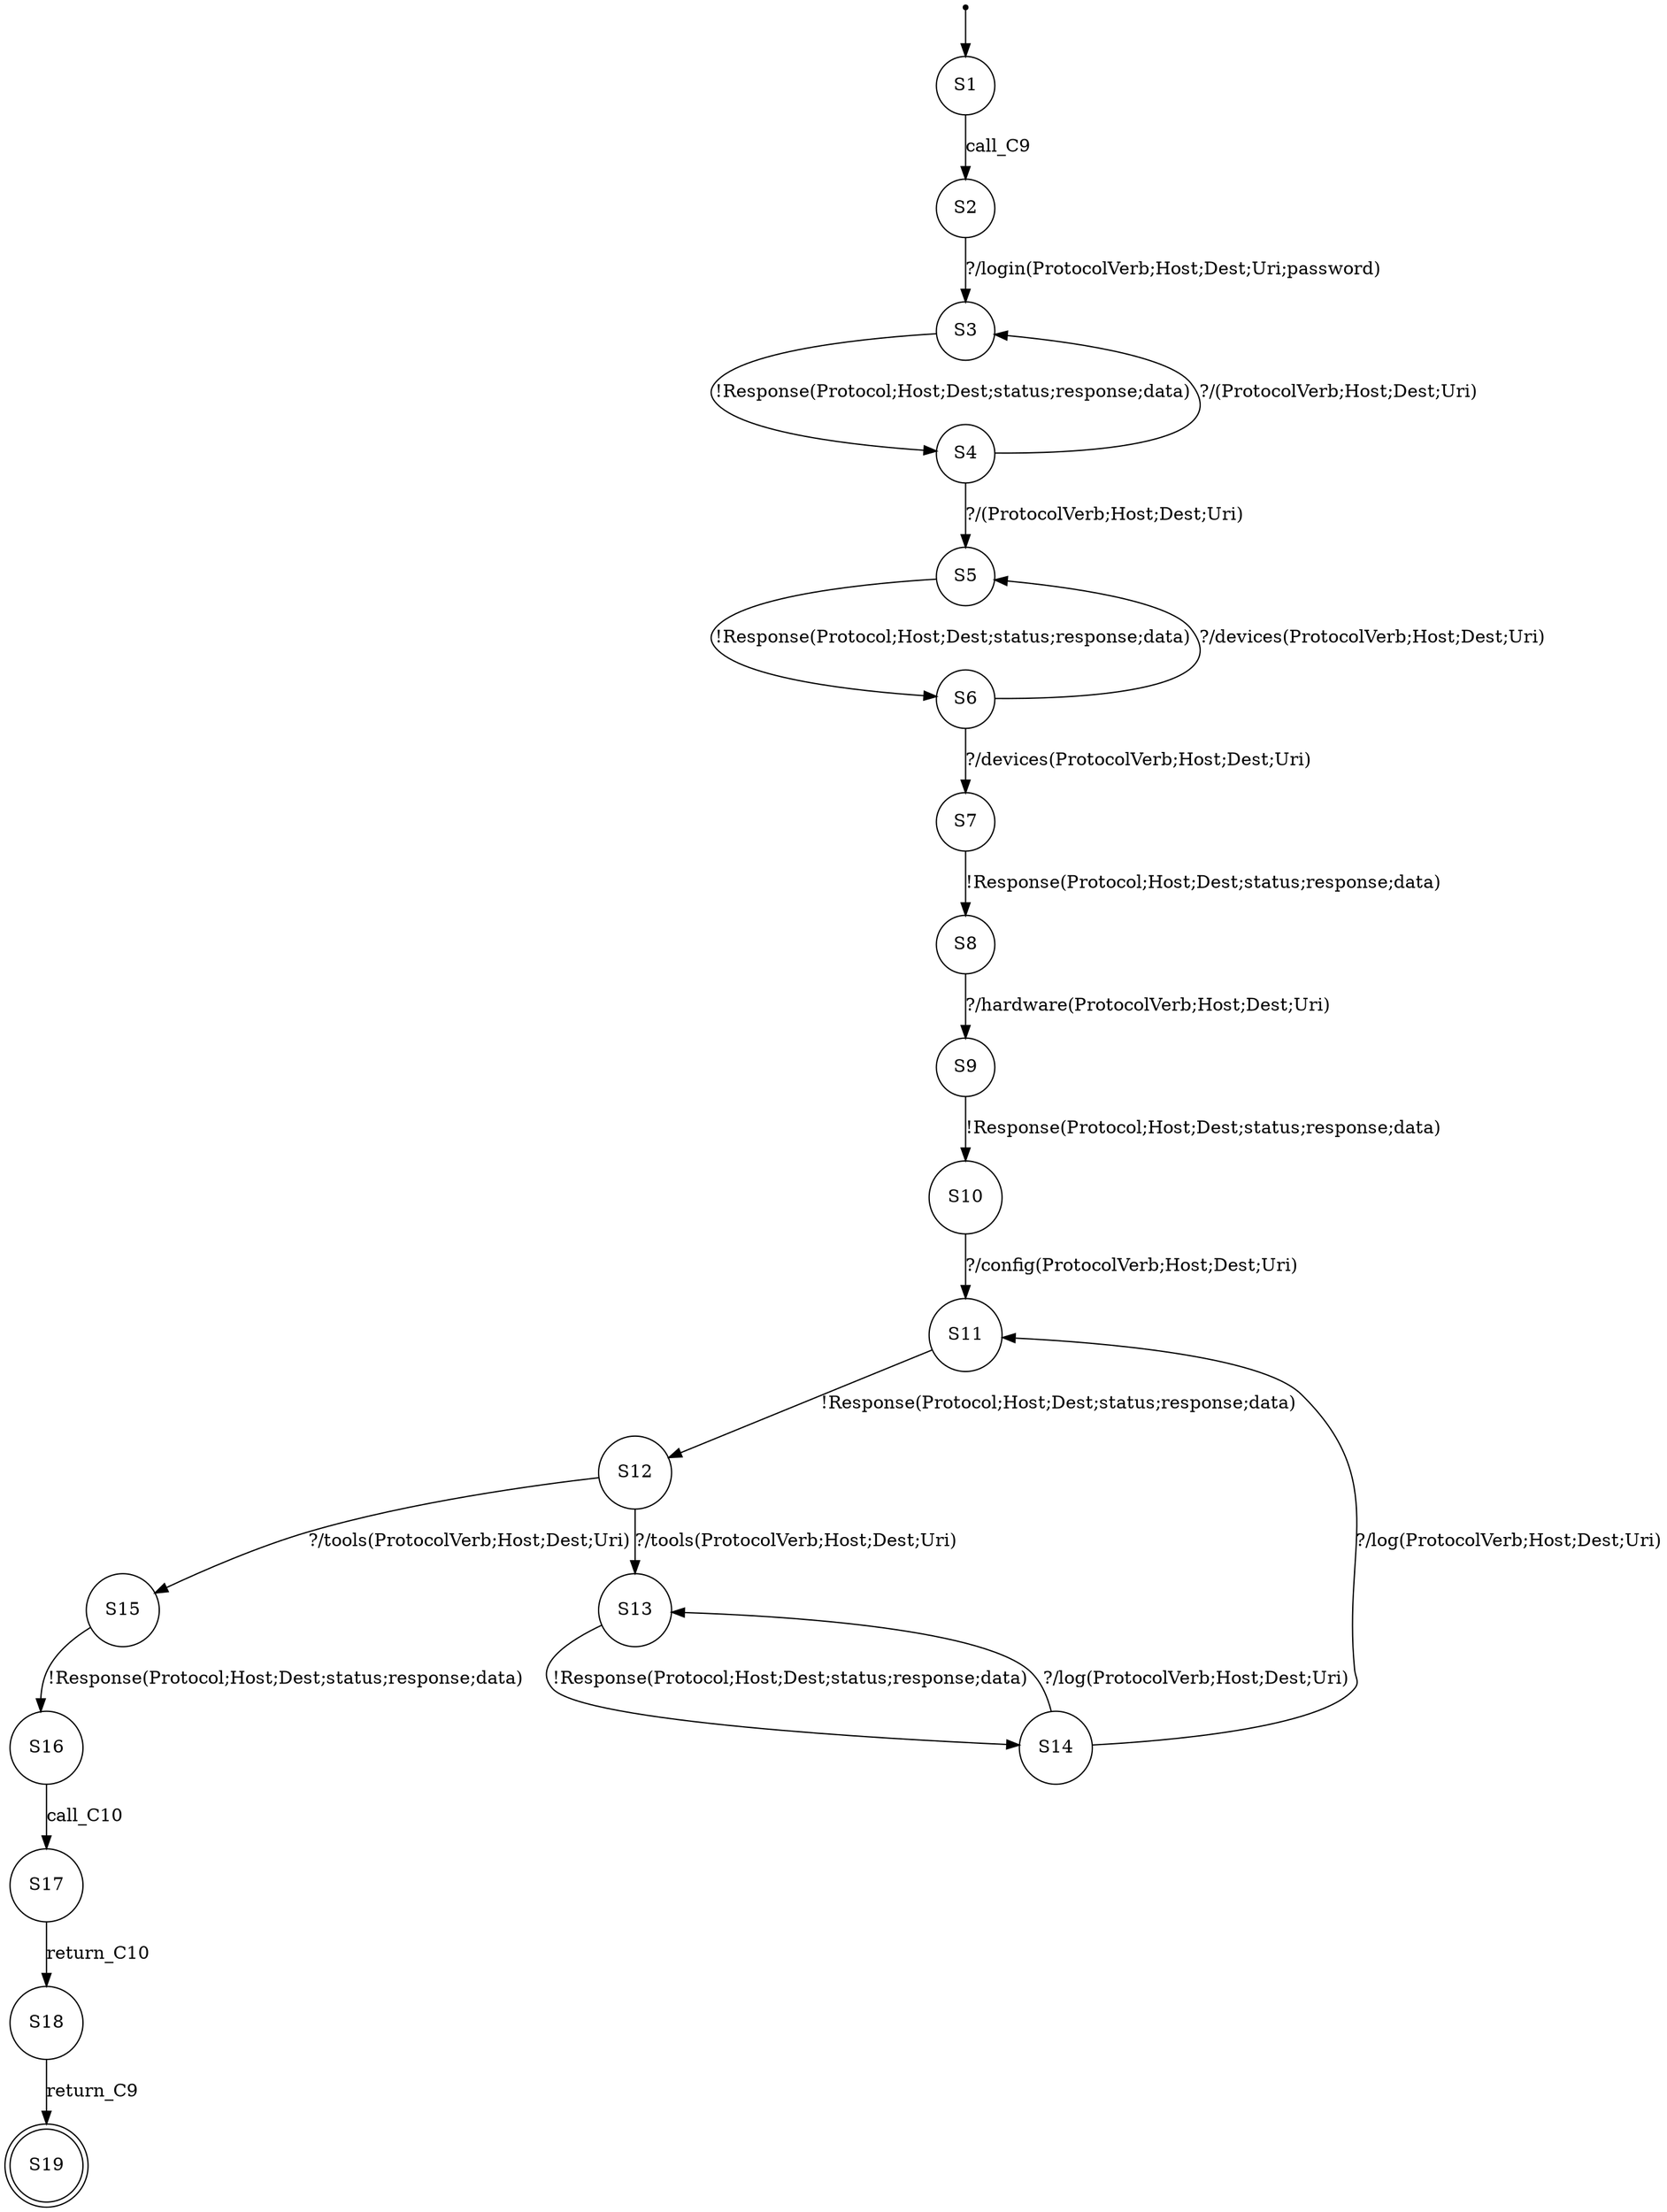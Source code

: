digraph LTS {
S00[shape=point]
S1[label=S1,shape=circle];
S2[label=S2,shape=circle];
S3[label=S3,shape=circle];
S4[label=S4,shape=circle];
S5[label=S5,shape=circle];
S6[label=S6,shape=circle];
S7[label=S7,shape=circle];
S8[label=S8,shape=circle];
S9[label=S9,shape=circle];
S10[label=S10,shape=circle];
S11[label=S11,shape=circle];
S12[label=S12,shape=circle];
S13[label=S13,shape=circle];
S14[label=S14,shape=circle];
S15[label=S15,shape=circle];
S16[label=S16,shape=circle];
S17[label=S17,shape=circle];
S18[label=S18,shape=circle];
S19[label=S19,shape=doublecircle];
S00 -> S1
S1 -> S2[label ="call_C9"];
S2 -> S3[label ="?/login(ProtocolVerb;Host;Dest;Uri;password)"];
S3 -> S4[label ="!Response(Protocol;Host;Dest;status;response;data)"];
S4 -> S3[label ="?/(ProtocolVerb;Host;Dest;Uri)"];
S4 -> S5[label ="?/(ProtocolVerb;Host;Dest;Uri)"];
S5 -> S6[label ="!Response(Protocol;Host;Dest;status;response;data)"];
S6 -> S5[label ="?/devices(ProtocolVerb;Host;Dest;Uri)"];
S6 -> S7[label ="?/devices(ProtocolVerb;Host;Dest;Uri)"];
S7 -> S8[label ="!Response(Protocol;Host;Dest;status;response;data)"];
S8 -> S9[label ="?/hardware(ProtocolVerb;Host;Dest;Uri)"];
S9 -> S10[label ="!Response(Protocol;Host;Dest;status;response;data)"];
S10 -> S11[label ="?/config(ProtocolVerb;Host;Dest;Uri)"];
S11 -> S12[label ="!Response(Protocol;Host;Dest;status;response;data)"];
S12 -> S13[label ="?/tools(ProtocolVerb;Host;Dest;Uri)"];
S12 -> S15[label ="?/tools(ProtocolVerb;Host;Dest;Uri)"];
S13 -> S14[label ="!Response(Protocol;Host;Dest;status;response;data)"];
S14 -> S11[label ="?/log(ProtocolVerb;Host;Dest;Uri)"];
S14 -> S13[label ="?/log(ProtocolVerb;Host;Dest;Uri)"];
S15 -> S16[label ="!Response(Protocol;Host;Dest;status;response;data)"];
S16 -> S17[label ="call_C10"];
S17 -> S18[label ="return_C10"];
S18 -> S19[label ="return_C9"];
}
